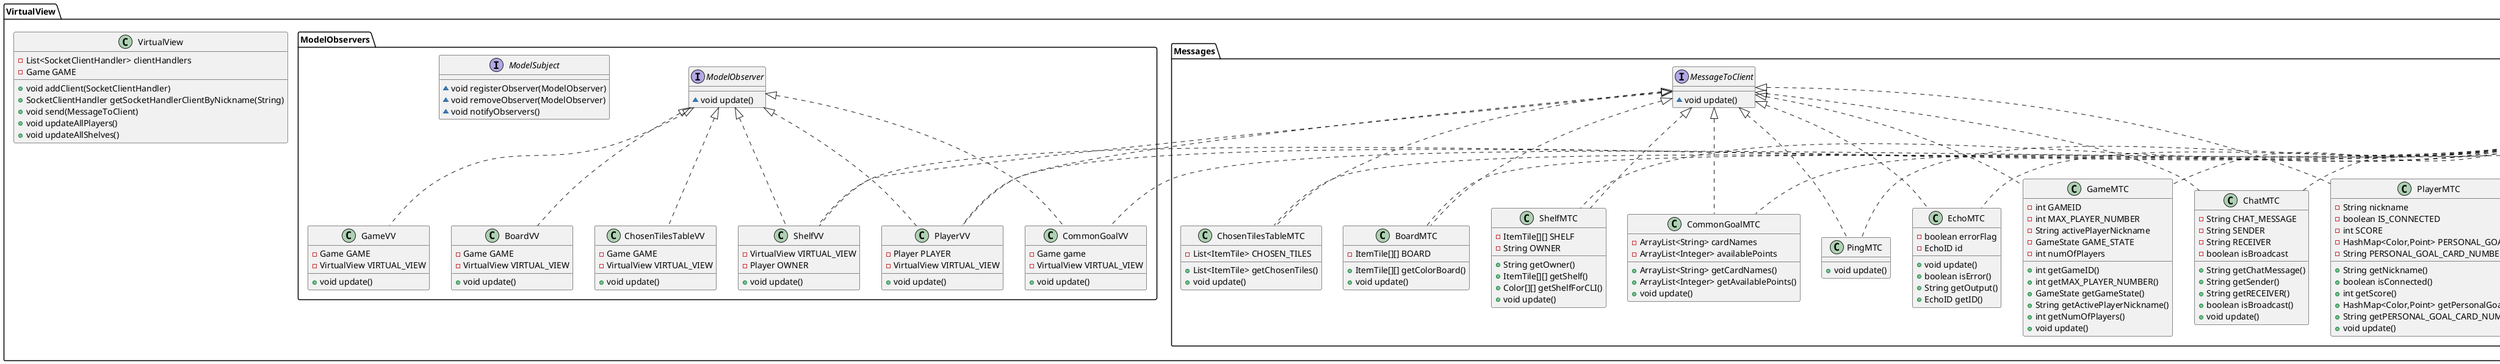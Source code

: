 @startuml
class VirtualView.Messages.ChatMTC {
- String CHAT_MESSAGE
- String SENDER
- String RECEIVER
- boolean isBroadcast
+ String getChatMessage()
+ String getSender()
+ String getRECEIVER()
+ boolean isBroadcast()
+ void update()
}
class VirtualView.Messages.PlayerMTC {
- String nickname
- boolean IS_CONNECTED
- int SCORE
- HashMap<Color,Point> PERSONAL_GOAL
- String PERSONAL_GOAL_CARD_NUMBER
+ String getNickname()
+ boolean isConnected()
+ int getScore()
+ HashMap<Color,Point> getPersonalGoal()
+ String getPERSONAL_GOAL_CARD_NUMBER()
+ void update()
}
class VirtualView.Messages.ChosenTilesTableMTC {
- List<ItemTile> CHOSEN_TILES
+ List<ItemTile> getChosenTiles()
+ void update()
}
class VirtualView.Messages.BoardMTC {
- ItemTile[][] BOARD
+ ItemTile[][] getColorBoard()
+ void update()
}
class VirtualView.VirtualView {
- List<SocketClientHandler> clientHandlers
- Game GAME
+ void addClient(SocketClientHandler)
+ SocketClientHandler getSocketHandlerClientByNickname(String)
+ void send(MessageToClient)
+ void updateAllPlayers()
+ void updateAllShelves()
}
interface VirtualView.ModelObservers.ModelObserver {
~ void update()
}
class VirtualView.ModelObservers.CommonGoalVV {
- Game game
- VirtualView VIRTUAL_VIEW
+ void update()
}
class VirtualView.ModelObservers.GameVV {
- Game GAME
- VirtualView VIRTUAL_VIEW
+ void update()
}
class VirtualView.Messages.ShelfMTC {
- ItemTile[][] SHELF
- String OWNER
+ String getOwner()
+ ItemTile[][] getShelf()
+ Color[][] getShelfForCLI()
+ void update()
}
class VirtualView.ModelObservers.BoardVV {
- Game GAME
- VirtualView VIRTUAL_VIEW
+ void update()
}
class VirtualView.Messages.CommonGoalMTC {
- ArrayList<String> cardNames
- ArrayList<Integer> availablePoints
+ ArrayList<String> getCardNames()
+ ArrayList<Integer> getAvailablePoints()
+ void update()
}
class VirtualView.Messages.PingMTC {
+ void update()
}
class VirtualView.ModelObservers.PlayerVV {
- Player PLAYER
- VirtualView VIRTUAL_VIEW
+ void update()
}
class VirtualView.Messages.EchoMTC {
- boolean errorFlag
- EchoID id
+ void update()
+ boolean isError()
+ String getOutput()
+ EchoID getID()
}
interface VirtualView.Messages.MessageToClient {
~ void update()
}
class VirtualView.ModelObservers.ShelfVV {
- VirtualView VIRTUAL_VIEW
- Player OWNER
+ void update()
}
class VirtualView.ModelObservers.ChosenTilesTableVV {
- Game GAME
- VirtualView VIRTUAL_VIEW
+ void update()
}
interface VirtualView.ModelObservers.ModelSubject {
~ void registerObserver(ModelObserver)
~ void removeObserver(ModelObserver)
~ void notifyObservers()
}
class VirtualView.Messages.GameMTC {
- int GAMEID
- int MAX_PLAYER_NUMBER
- String activePlayerNickname
- GameState GAME_STATE
- int numOfPlayers
+ int getGameID()
+ int getMAX_PLAYER_NUMBER()
+ GameState getGameState()
+ String getActivePlayerNickname()
+ int getNumOfPlayers()
+ void update()
}


VirtualView.Messages.MessageToClient <|.. VirtualView.Messages.ChatMTC
java.io.Serializable <|.. VirtualView.Messages.ChatMTC
VirtualView.Messages.MessageToClient <|.. VirtualView.Messages.PlayerMTC
java.io.Serializable <|.. VirtualView.Messages.PlayerMTC
VirtualView.Messages.MessageToClient <|.. VirtualView.Messages.ChosenTilesTableMTC
java.io.Serializable <|.. VirtualView.Messages.ChosenTilesTableMTC
VirtualView.Messages.MessageToClient <|.. VirtualView.Messages.BoardMTC
java.io.Serializable <|.. VirtualView.Messages.BoardMTC
VirtualView.ModelObservers.ModelObserver <|.. VirtualView.ModelObservers.CommonGoalVV
model.EndOfTurn.EndOfTurnObserver <|.. VirtualView.ModelObservers.CommonGoalVV
VirtualView.ModelObservers.ModelObserver <|.. VirtualView.ModelObservers.GameVV
VirtualView.Messages.MessageToClient <|.. VirtualView.Messages.ShelfMTC
java.io.Serializable <|.. VirtualView.Messages.ShelfMTC
VirtualView.ModelObservers.ModelObserver <|.. VirtualView.ModelObservers.BoardVV
VirtualView.Messages.MessageToClient <|.. VirtualView.Messages.CommonGoalMTC
java.io.Serializable <|.. VirtualView.Messages.CommonGoalMTC
VirtualView.Messages.MessageToClient <|.. VirtualView.Messages.PingMTC
java.io.Serializable <|.. VirtualView.Messages.PingMTC
VirtualView.ModelObservers.ModelObserver <|.. VirtualView.ModelObservers.PlayerVV
VirtualView.Messages.MessageToClient <|.. VirtualView.ModelObservers.PlayerVV
java.io.Serializable <|.. VirtualView.ModelObservers.PlayerVV
VirtualView.Messages.MessageToClient <|.. VirtualView.Messages.EchoMTC
java.io.Serializable <|.. VirtualView.Messages.EchoMTC
VirtualView.ModelObservers.ModelObserver <|.. VirtualView.ModelObservers.ShelfVV
VirtualView.Messages.MessageToClient <|.. VirtualView.ModelObservers.ShelfVV
java.io.Serializable <|.. VirtualView.ModelObservers.ShelfVV
VirtualView.ModelObservers.ModelObserver <|.. VirtualView.ModelObservers.ChosenTilesTableVV
VirtualView.Messages.MessageToClient <|.. VirtualView.Messages.GameMTC
java.io.Serializable <|.. VirtualView.Messages.GameMTC
@enduml